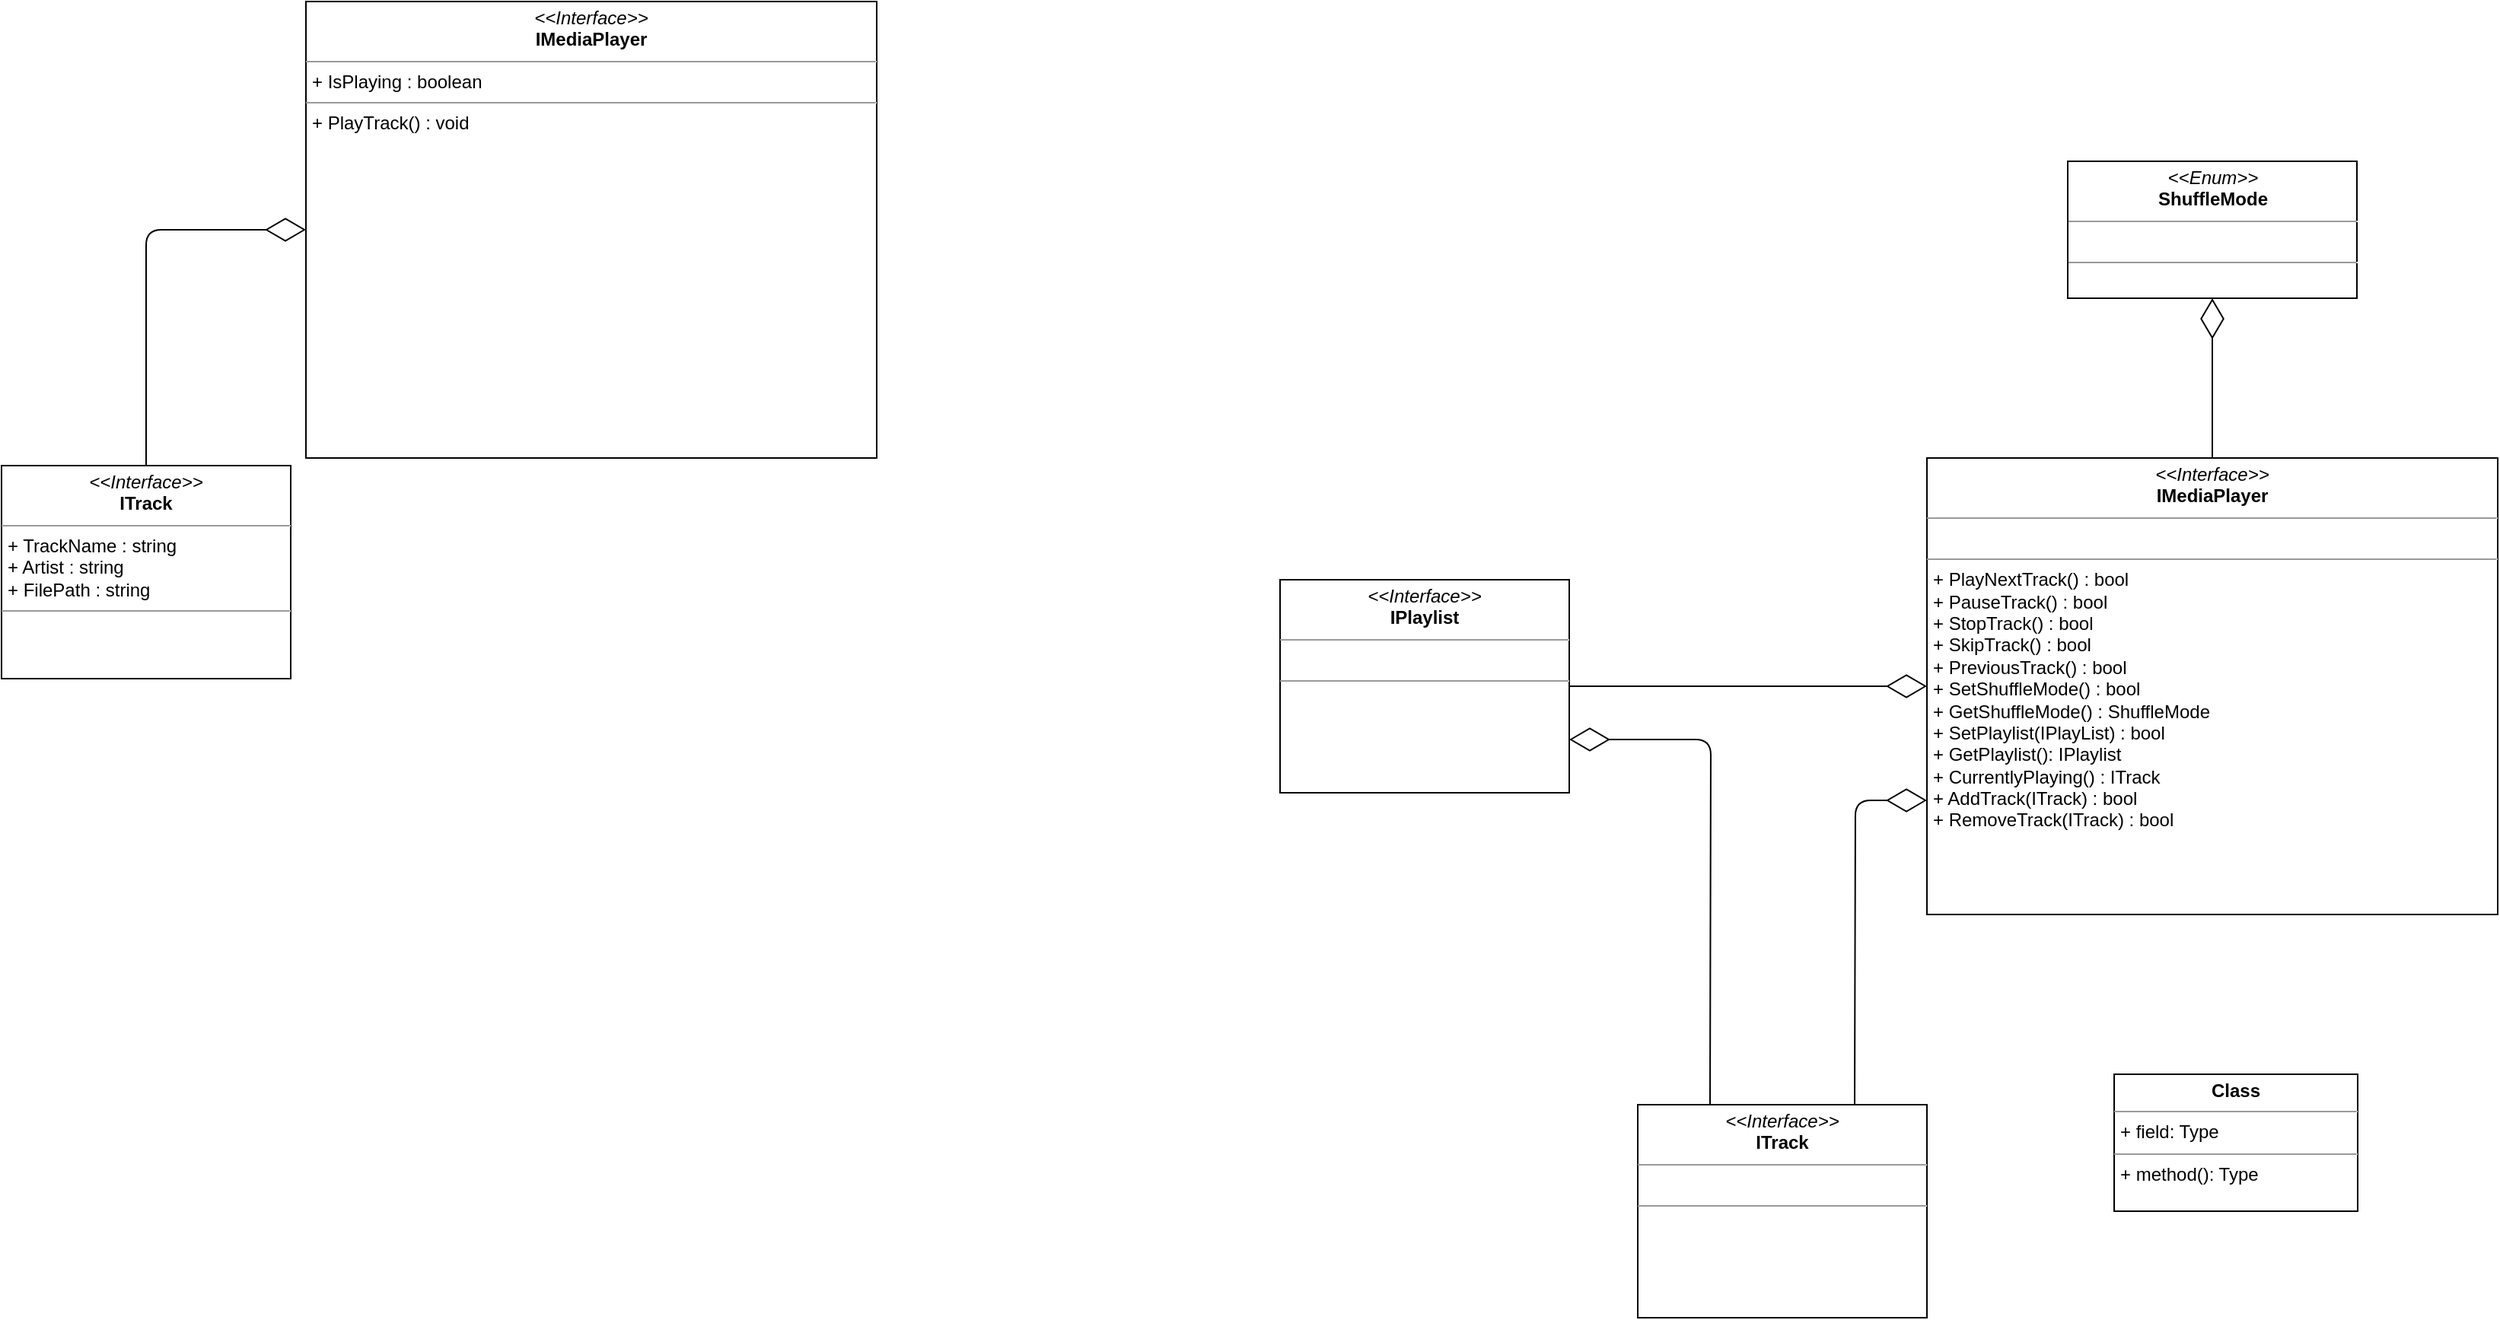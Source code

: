 <mxfile version="13.7.3" type="device"><diagram id="HUUeFHDhWBTNai8ZHie3" name="Page-1"><mxGraphModel dx="3122" dy="1922" grid="1" gridSize="10" guides="1" tooltips="1" connect="1" arrows="1" fold="1" page="1" pageScale="1" pageWidth="850" pageHeight="1100" math="0" shadow="0"><root><mxCell id="0"/><mxCell id="1" parent="0"/><mxCell id="aaTzBHX8lfJhObJbMRl1-6" value="&lt;p style=&quot;margin: 0px ; margin-top: 4px ; text-align: center&quot;&gt;&lt;i&gt;&amp;lt;&amp;lt;Interface&amp;gt;&amp;gt;&lt;/i&gt;&lt;br&gt;&lt;b&gt;IMediaPlayer&lt;/b&gt;&lt;/p&gt;&lt;hr size=&quot;1&quot;&gt;&lt;p style=&quot;margin: 0px ; margin-left: 4px&quot;&gt;&lt;br&gt;&lt;/p&gt;&lt;hr size=&quot;1&quot;&gt;&lt;p style=&quot;margin: 0px ; margin-left: 4px&quot;&gt;&lt;span&gt;+ PlayNextTrack() : bool&lt;/span&gt;&lt;br&gt;&lt;/p&gt;&lt;p style=&quot;margin: 0px ; margin-left: 4px&quot;&gt;+ PauseTrack() : bool&lt;/p&gt;&lt;p style=&quot;margin: 0px ; margin-left: 4px&quot;&gt;+ StopTrack() : bool&lt;/p&gt;&lt;p style=&quot;margin: 0px ; margin-left: 4px&quot;&gt;+ SkipTrack() : bool&lt;/p&gt;&lt;p style=&quot;margin: 0px ; margin-left: 4px&quot;&gt;+ PreviousTrack() : bool&lt;/p&gt;&lt;p style=&quot;margin: 0px ; margin-left: 4px&quot;&gt;+ SetShuffleMode() : bool&lt;/p&gt;&lt;p style=&quot;margin: 0px ; margin-left: 4px&quot;&gt;+ GetShuffleMode() : ShuffleMode&amp;nbsp;&lt;/p&gt;&lt;p style=&quot;margin: 0px ; margin-left: 4px&quot;&gt;+ SetPlaylist(IPlayList) : bool&lt;br&gt;+ GetPlaylist(): IPlaylist&lt;/p&gt;&lt;p style=&quot;margin: 0px ; margin-left: 4px&quot;&gt;+ CurrentlyPlaying() : ITrack&lt;/p&gt;&lt;p style=&quot;margin: 0px ; margin-left: 4px&quot;&gt;+ AddTrack(ITrack) : bool&lt;/p&gt;&lt;p style=&quot;margin: 0px ; margin-left: 4px&quot;&gt;+ RemoveTrack(ITrack) : bool&lt;/p&gt;&lt;p style=&quot;margin: 0px ; margin-left: 4px&quot;&gt;&lt;br&gt;&lt;/p&gt;&lt;p style=&quot;margin: 0px ; margin-left: 4px&quot;&gt;&amp;nbsp;&lt;/p&gt;" style="verticalAlign=top;align=left;overflow=fill;fontSize=12;fontFamily=Helvetica;html=1;" parent="1" vertex="1"><mxGeometry x="225" y="-15" width="375" height="300" as="geometry"/></mxCell><mxCell id="aaTzBHX8lfJhObJbMRl1-7" value="&lt;p style=&quot;margin: 0px ; margin-top: 4px ; text-align: center&quot;&gt;&lt;i&gt;&amp;lt;&amp;lt;Interface&amp;gt;&amp;gt;&lt;/i&gt;&lt;br&gt;&lt;b&gt;IPlaylist&lt;/b&gt;&lt;/p&gt;&lt;hr size=&quot;1&quot;&gt;&lt;p style=&quot;margin: 0px ; margin-left: 4px&quot;&gt;&lt;br&gt;&lt;/p&gt;&lt;hr size=&quot;1&quot;&gt;&lt;p style=&quot;margin: 0px ; margin-left: 4px&quot;&gt;&lt;br&gt;&lt;/p&gt;" style="verticalAlign=top;align=left;overflow=fill;fontSize=12;fontFamily=Helvetica;html=1;" parent="1" vertex="1"><mxGeometry x="-200" y="65" width="190" height="140" as="geometry"/></mxCell><mxCell id="aaTzBHX8lfJhObJbMRl1-8" value="" style="endArrow=diamondThin;endFill=0;endSize=24;html=1;exitX=1;exitY=0.5;exitDx=0;exitDy=0;entryX=0;entryY=0.5;entryDx=0;entryDy=0;" parent="1" source="aaTzBHX8lfJhObJbMRl1-7" target="aaTzBHX8lfJhObJbMRl1-6" edge="1"><mxGeometry width="160" relative="1" as="geometry"><mxPoint x="80" y="270" as="sourcePoint"/><mxPoint x="210" y="90" as="targetPoint"/></mxGeometry></mxCell><mxCell id="aaTzBHX8lfJhObJbMRl1-9" value="&lt;p style=&quot;margin: 0px ; margin-top: 4px ; text-align: center&quot;&gt;&lt;i&gt;&amp;lt;&amp;lt;Interface&amp;gt;&amp;gt;&lt;/i&gt;&lt;br&gt;&lt;b&gt;ITrack&lt;/b&gt;&lt;/p&gt;&lt;hr size=&quot;1&quot;&gt;&lt;p style=&quot;margin: 0px ; margin-left: 4px&quot;&gt;&lt;br&gt;&lt;/p&gt;&lt;hr size=&quot;1&quot;&gt;&lt;p style=&quot;margin: 0px ; margin-left: 4px&quot;&gt;&lt;br&gt;&lt;/p&gt;" style="verticalAlign=top;align=left;overflow=fill;fontSize=12;fontFamily=Helvetica;html=1;" parent="1" vertex="1"><mxGeometry x="35" y="410" width="190" height="140" as="geometry"/></mxCell><mxCell id="aaTzBHX8lfJhObJbMRl1-10" value="" style="endArrow=diamondThin;endFill=0;endSize=24;html=1;exitX=0.75;exitY=0;exitDx=0;exitDy=0;entryX=0;entryY=0.75;entryDx=0;entryDy=0;" parent="1" source="aaTzBHX8lfJhObJbMRl1-9" target="aaTzBHX8lfJhObJbMRl1-6" edge="1"><mxGeometry width="160" relative="1" as="geometry"><mxPoint x="235" y="145" as="sourcePoint"/><mxPoint x="200" y="240" as="targetPoint"/><Array as="points"><mxPoint x="178" y="210"/></Array></mxGeometry></mxCell><mxCell id="aaTzBHX8lfJhObJbMRl1-11" value="" style="endArrow=diamondThin;endFill=0;endSize=24;html=1;exitX=0.25;exitY=0;exitDx=0;exitDy=0;entryX=1;entryY=0.75;entryDx=0;entryDy=0;" parent="1" source="aaTzBHX8lfJhObJbMRl1-9" target="aaTzBHX8lfJhObJbMRl1-7" edge="1"><mxGeometry width="160" relative="1" as="geometry"><mxPoint x="235" y="192.5" as="sourcePoint"/><mxPoint x="50" y="300" as="targetPoint"/><Array as="points"><mxPoint x="83" y="170"/></Array></mxGeometry></mxCell><mxCell id="aaTzBHX8lfJhObJbMRl1-13" value="&lt;p style=&quot;margin: 0px ; margin-top: 4px ; text-align: center&quot;&gt;&lt;i&gt;&amp;lt;&amp;lt;Enum&amp;gt;&amp;gt;&lt;/i&gt;&lt;br&gt;&lt;b&gt;ShuffleMode&lt;/b&gt;&lt;/p&gt;&lt;hr size=&quot;1&quot;&gt;&lt;p style=&quot;margin: 0px ; margin-left: 4px&quot;&gt;&lt;br&gt;&lt;/p&gt;&lt;hr size=&quot;1&quot;&gt;&lt;p style=&quot;margin: 0px ; margin-left: 4px&quot;&gt;&lt;br&gt;&lt;/p&gt;" style="verticalAlign=top;align=left;overflow=fill;fontSize=12;fontFamily=Helvetica;html=1;" parent="1" vertex="1"><mxGeometry x="317.5" y="-210" width="190" height="90" as="geometry"/></mxCell><mxCell id="aaTzBHX8lfJhObJbMRl1-14" value="" style="endArrow=diamondThin;endFill=0;endSize=24;html=1;entryX=0.5;entryY=1;entryDx=0;entryDy=0;exitX=0.5;exitY=0;exitDx=0;exitDy=0;" parent="1" source="aaTzBHX8lfJhObJbMRl1-6" target="aaTzBHX8lfJhObJbMRl1-13" edge="1"><mxGeometry width="160" relative="1" as="geometry"><mxPoint x="235" y="145.0" as="sourcePoint"/><mxPoint x="70" y="145.0" as="targetPoint"/></mxGeometry></mxCell><mxCell id="0vaAGUW5ZTAlbGXLbAiR-5" value="&lt;p style=&quot;margin:0px;margin-top:4px;text-align:center;&quot;&gt;&lt;b&gt;Class&lt;/b&gt;&lt;/p&gt;&lt;hr size=&quot;1&quot;/&gt;&lt;p style=&quot;margin:0px;margin-left:4px;&quot;&gt;+ field: Type&lt;/p&gt;&lt;hr size=&quot;1&quot;/&gt;&lt;p style=&quot;margin:0px;margin-left:4px;&quot;&gt;+ method(): Type&lt;/p&gt;" style="verticalAlign=top;align=left;overflow=fill;fontSize=12;fontFamily=Helvetica;html=1;" vertex="1" parent="1"><mxGeometry x="348" y="390" width="160" height="90" as="geometry"/></mxCell><mxCell id="0vaAGUW5ZTAlbGXLbAiR-6" value="&lt;p style=&quot;margin: 0px ; margin-top: 4px ; text-align: center&quot;&gt;&lt;i&gt;&amp;lt;&amp;lt;Interface&amp;gt;&amp;gt;&lt;/i&gt;&lt;br&gt;&lt;b&gt;IMediaPlayer&lt;/b&gt;&lt;/p&gt;&lt;hr size=&quot;1&quot;&gt;&lt;p style=&quot;margin: 0px ; margin-left: 4px&quot;&gt;+ IsPlaying : boolean&lt;/p&gt;&lt;hr size=&quot;1&quot;&gt;&lt;p style=&quot;margin: 0px ; margin-left: 4px&quot;&gt;&lt;span&gt;+ PlayTrack() : void&lt;/span&gt;&lt;/p&gt;&lt;p style=&quot;margin: 0px ; margin-left: 4px&quot;&gt;&lt;br&gt;&lt;/p&gt;&lt;p style=&quot;margin: 0px ; margin-left: 4px&quot;&gt;&amp;nbsp;&lt;/p&gt;" style="verticalAlign=top;align=left;overflow=fill;fontSize=12;fontFamily=Helvetica;html=1;" vertex="1" parent="1"><mxGeometry x="-840" y="-315" width="375" height="300" as="geometry"/></mxCell><mxCell id="0vaAGUW5ZTAlbGXLbAiR-7" value="&lt;p style=&quot;margin: 0px ; margin-top: 4px ; text-align: center&quot;&gt;&lt;i&gt;&amp;lt;&amp;lt;Interface&amp;gt;&amp;gt;&lt;/i&gt;&lt;br&gt;&lt;b&gt;ITrack&lt;/b&gt;&lt;/p&gt;&lt;hr size=&quot;1&quot;&gt;&lt;p style=&quot;margin: 0px ; margin-left: 4px&quot;&gt;+ TrackName : string&lt;/p&gt;&lt;p style=&quot;margin: 0px ; margin-left: 4px&quot;&gt;+ Artist : string&lt;/p&gt;&lt;p style=&quot;margin: 0px ; margin-left: 4px&quot;&gt;+ FilePath : string&lt;/p&gt;&lt;hr size=&quot;1&quot;&gt;&lt;p style=&quot;margin: 0px ; margin-left: 4px&quot;&gt;&lt;br&gt;&lt;/p&gt;" style="verticalAlign=top;align=left;overflow=fill;fontSize=12;fontFamily=Helvetica;html=1;" vertex="1" parent="1"><mxGeometry x="-1040" y="-10" width="190" height="140" as="geometry"/></mxCell><mxCell id="0vaAGUW5ZTAlbGXLbAiR-8" value="" style="endArrow=diamondThin;endFill=0;endSize=24;html=1;exitX=0.5;exitY=0;exitDx=0;exitDy=0;entryX=0;entryY=0.5;entryDx=0;entryDy=0;" edge="1" parent="1" source="0vaAGUW5ZTAlbGXLbAiR-7" target="0vaAGUW5ZTAlbGXLbAiR-6"><mxGeometry width="160" relative="1" as="geometry"><mxPoint x="187.5" y="420" as="sourcePoint"/><mxPoint x="235" y="220" as="targetPoint"/><Array as="points"><mxPoint x="-945" y="-165"/></Array></mxGeometry></mxCell></root></mxGraphModel></diagram></mxfile>